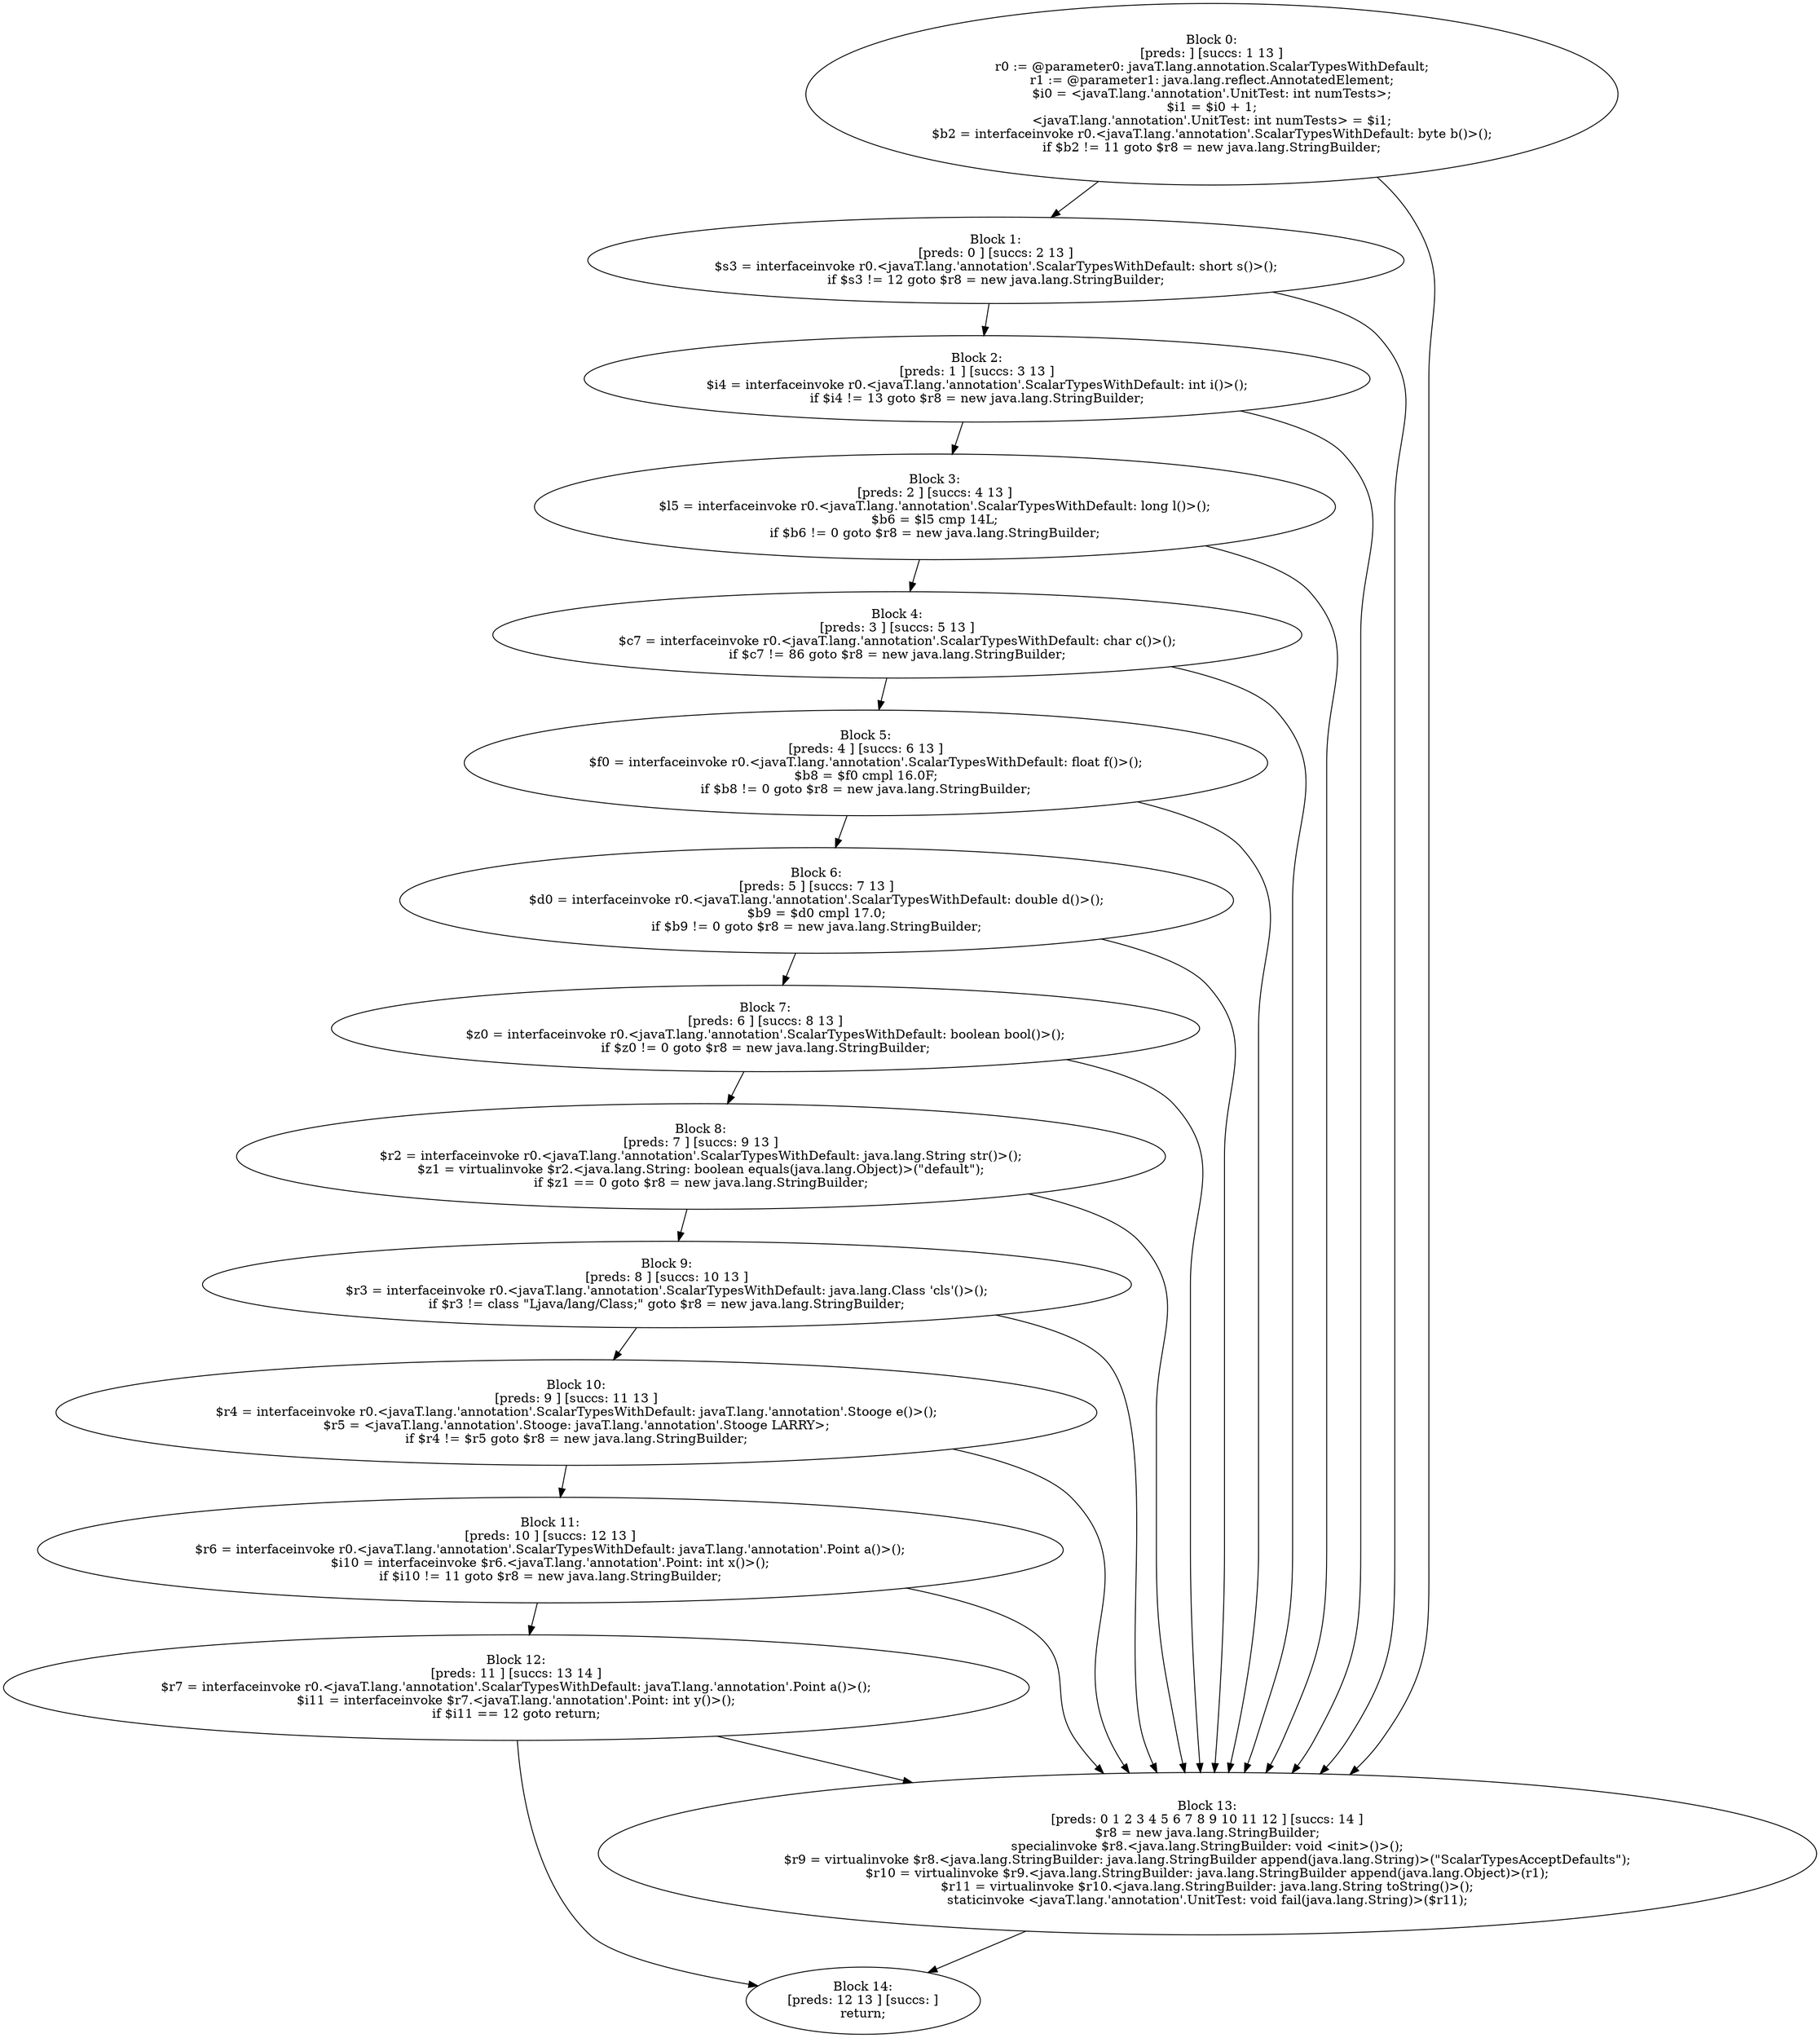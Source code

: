 digraph "unitGraph" {
    "Block 0:
[preds: ] [succs: 1 13 ]
r0 := @parameter0: javaT.lang.annotation.ScalarTypesWithDefault;
r1 := @parameter1: java.lang.reflect.AnnotatedElement;
$i0 = <javaT.lang.'annotation'.UnitTest: int numTests>;
$i1 = $i0 + 1;
<javaT.lang.'annotation'.UnitTest: int numTests> = $i1;
$b2 = interfaceinvoke r0.<javaT.lang.'annotation'.ScalarTypesWithDefault: byte b()>();
if $b2 != 11 goto $r8 = new java.lang.StringBuilder;
"
    "Block 1:
[preds: 0 ] [succs: 2 13 ]
$s3 = interfaceinvoke r0.<javaT.lang.'annotation'.ScalarTypesWithDefault: short s()>();
if $s3 != 12 goto $r8 = new java.lang.StringBuilder;
"
    "Block 2:
[preds: 1 ] [succs: 3 13 ]
$i4 = interfaceinvoke r0.<javaT.lang.'annotation'.ScalarTypesWithDefault: int i()>();
if $i4 != 13 goto $r8 = new java.lang.StringBuilder;
"
    "Block 3:
[preds: 2 ] [succs: 4 13 ]
$l5 = interfaceinvoke r0.<javaT.lang.'annotation'.ScalarTypesWithDefault: long l()>();
$b6 = $l5 cmp 14L;
if $b6 != 0 goto $r8 = new java.lang.StringBuilder;
"
    "Block 4:
[preds: 3 ] [succs: 5 13 ]
$c7 = interfaceinvoke r0.<javaT.lang.'annotation'.ScalarTypesWithDefault: char c()>();
if $c7 != 86 goto $r8 = new java.lang.StringBuilder;
"
    "Block 5:
[preds: 4 ] [succs: 6 13 ]
$f0 = interfaceinvoke r0.<javaT.lang.'annotation'.ScalarTypesWithDefault: float f()>();
$b8 = $f0 cmpl 16.0F;
if $b8 != 0 goto $r8 = new java.lang.StringBuilder;
"
    "Block 6:
[preds: 5 ] [succs: 7 13 ]
$d0 = interfaceinvoke r0.<javaT.lang.'annotation'.ScalarTypesWithDefault: double d()>();
$b9 = $d0 cmpl 17.0;
if $b9 != 0 goto $r8 = new java.lang.StringBuilder;
"
    "Block 7:
[preds: 6 ] [succs: 8 13 ]
$z0 = interfaceinvoke r0.<javaT.lang.'annotation'.ScalarTypesWithDefault: boolean bool()>();
if $z0 != 0 goto $r8 = new java.lang.StringBuilder;
"
    "Block 8:
[preds: 7 ] [succs: 9 13 ]
$r2 = interfaceinvoke r0.<javaT.lang.'annotation'.ScalarTypesWithDefault: java.lang.String str()>();
$z1 = virtualinvoke $r2.<java.lang.String: boolean equals(java.lang.Object)>(\"default\");
if $z1 == 0 goto $r8 = new java.lang.StringBuilder;
"
    "Block 9:
[preds: 8 ] [succs: 10 13 ]
$r3 = interfaceinvoke r0.<javaT.lang.'annotation'.ScalarTypesWithDefault: java.lang.Class 'cls'()>();
if $r3 != class \"Ljava/lang/Class;\" goto $r8 = new java.lang.StringBuilder;
"
    "Block 10:
[preds: 9 ] [succs: 11 13 ]
$r4 = interfaceinvoke r0.<javaT.lang.'annotation'.ScalarTypesWithDefault: javaT.lang.'annotation'.Stooge e()>();
$r5 = <javaT.lang.'annotation'.Stooge: javaT.lang.'annotation'.Stooge LARRY>;
if $r4 != $r5 goto $r8 = new java.lang.StringBuilder;
"
    "Block 11:
[preds: 10 ] [succs: 12 13 ]
$r6 = interfaceinvoke r0.<javaT.lang.'annotation'.ScalarTypesWithDefault: javaT.lang.'annotation'.Point a()>();
$i10 = interfaceinvoke $r6.<javaT.lang.'annotation'.Point: int x()>();
if $i10 != 11 goto $r8 = new java.lang.StringBuilder;
"
    "Block 12:
[preds: 11 ] [succs: 13 14 ]
$r7 = interfaceinvoke r0.<javaT.lang.'annotation'.ScalarTypesWithDefault: javaT.lang.'annotation'.Point a()>();
$i11 = interfaceinvoke $r7.<javaT.lang.'annotation'.Point: int y()>();
if $i11 == 12 goto return;
"
    "Block 13:
[preds: 0 1 2 3 4 5 6 7 8 9 10 11 12 ] [succs: 14 ]
$r8 = new java.lang.StringBuilder;
specialinvoke $r8.<java.lang.StringBuilder: void <init>()>();
$r9 = virtualinvoke $r8.<java.lang.StringBuilder: java.lang.StringBuilder append(java.lang.String)>(\"ScalarTypesAcceptDefaults\");
$r10 = virtualinvoke $r9.<java.lang.StringBuilder: java.lang.StringBuilder append(java.lang.Object)>(r1);
$r11 = virtualinvoke $r10.<java.lang.StringBuilder: java.lang.String toString()>();
staticinvoke <javaT.lang.'annotation'.UnitTest: void fail(java.lang.String)>($r11);
"
    "Block 14:
[preds: 12 13 ] [succs: ]
return;
"
    "Block 0:
[preds: ] [succs: 1 13 ]
r0 := @parameter0: javaT.lang.annotation.ScalarTypesWithDefault;
r1 := @parameter1: java.lang.reflect.AnnotatedElement;
$i0 = <javaT.lang.'annotation'.UnitTest: int numTests>;
$i1 = $i0 + 1;
<javaT.lang.'annotation'.UnitTest: int numTests> = $i1;
$b2 = interfaceinvoke r0.<javaT.lang.'annotation'.ScalarTypesWithDefault: byte b()>();
if $b2 != 11 goto $r8 = new java.lang.StringBuilder;
"->"Block 1:
[preds: 0 ] [succs: 2 13 ]
$s3 = interfaceinvoke r0.<javaT.lang.'annotation'.ScalarTypesWithDefault: short s()>();
if $s3 != 12 goto $r8 = new java.lang.StringBuilder;
";
    "Block 0:
[preds: ] [succs: 1 13 ]
r0 := @parameter0: javaT.lang.annotation.ScalarTypesWithDefault;
r1 := @parameter1: java.lang.reflect.AnnotatedElement;
$i0 = <javaT.lang.'annotation'.UnitTest: int numTests>;
$i1 = $i0 + 1;
<javaT.lang.'annotation'.UnitTest: int numTests> = $i1;
$b2 = interfaceinvoke r0.<javaT.lang.'annotation'.ScalarTypesWithDefault: byte b()>();
if $b2 != 11 goto $r8 = new java.lang.StringBuilder;
"->"Block 13:
[preds: 0 1 2 3 4 5 6 7 8 9 10 11 12 ] [succs: 14 ]
$r8 = new java.lang.StringBuilder;
specialinvoke $r8.<java.lang.StringBuilder: void <init>()>();
$r9 = virtualinvoke $r8.<java.lang.StringBuilder: java.lang.StringBuilder append(java.lang.String)>(\"ScalarTypesAcceptDefaults\");
$r10 = virtualinvoke $r9.<java.lang.StringBuilder: java.lang.StringBuilder append(java.lang.Object)>(r1);
$r11 = virtualinvoke $r10.<java.lang.StringBuilder: java.lang.String toString()>();
staticinvoke <javaT.lang.'annotation'.UnitTest: void fail(java.lang.String)>($r11);
";
    "Block 1:
[preds: 0 ] [succs: 2 13 ]
$s3 = interfaceinvoke r0.<javaT.lang.'annotation'.ScalarTypesWithDefault: short s()>();
if $s3 != 12 goto $r8 = new java.lang.StringBuilder;
"->"Block 2:
[preds: 1 ] [succs: 3 13 ]
$i4 = interfaceinvoke r0.<javaT.lang.'annotation'.ScalarTypesWithDefault: int i()>();
if $i4 != 13 goto $r8 = new java.lang.StringBuilder;
";
    "Block 1:
[preds: 0 ] [succs: 2 13 ]
$s3 = interfaceinvoke r0.<javaT.lang.'annotation'.ScalarTypesWithDefault: short s()>();
if $s3 != 12 goto $r8 = new java.lang.StringBuilder;
"->"Block 13:
[preds: 0 1 2 3 4 5 6 7 8 9 10 11 12 ] [succs: 14 ]
$r8 = new java.lang.StringBuilder;
specialinvoke $r8.<java.lang.StringBuilder: void <init>()>();
$r9 = virtualinvoke $r8.<java.lang.StringBuilder: java.lang.StringBuilder append(java.lang.String)>(\"ScalarTypesAcceptDefaults\");
$r10 = virtualinvoke $r9.<java.lang.StringBuilder: java.lang.StringBuilder append(java.lang.Object)>(r1);
$r11 = virtualinvoke $r10.<java.lang.StringBuilder: java.lang.String toString()>();
staticinvoke <javaT.lang.'annotation'.UnitTest: void fail(java.lang.String)>($r11);
";
    "Block 2:
[preds: 1 ] [succs: 3 13 ]
$i4 = interfaceinvoke r0.<javaT.lang.'annotation'.ScalarTypesWithDefault: int i()>();
if $i4 != 13 goto $r8 = new java.lang.StringBuilder;
"->"Block 3:
[preds: 2 ] [succs: 4 13 ]
$l5 = interfaceinvoke r0.<javaT.lang.'annotation'.ScalarTypesWithDefault: long l()>();
$b6 = $l5 cmp 14L;
if $b6 != 0 goto $r8 = new java.lang.StringBuilder;
";
    "Block 2:
[preds: 1 ] [succs: 3 13 ]
$i4 = interfaceinvoke r0.<javaT.lang.'annotation'.ScalarTypesWithDefault: int i()>();
if $i4 != 13 goto $r8 = new java.lang.StringBuilder;
"->"Block 13:
[preds: 0 1 2 3 4 5 6 7 8 9 10 11 12 ] [succs: 14 ]
$r8 = new java.lang.StringBuilder;
specialinvoke $r8.<java.lang.StringBuilder: void <init>()>();
$r9 = virtualinvoke $r8.<java.lang.StringBuilder: java.lang.StringBuilder append(java.lang.String)>(\"ScalarTypesAcceptDefaults\");
$r10 = virtualinvoke $r9.<java.lang.StringBuilder: java.lang.StringBuilder append(java.lang.Object)>(r1);
$r11 = virtualinvoke $r10.<java.lang.StringBuilder: java.lang.String toString()>();
staticinvoke <javaT.lang.'annotation'.UnitTest: void fail(java.lang.String)>($r11);
";
    "Block 3:
[preds: 2 ] [succs: 4 13 ]
$l5 = interfaceinvoke r0.<javaT.lang.'annotation'.ScalarTypesWithDefault: long l()>();
$b6 = $l5 cmp 14L;
if $b6 != 0 goto $r8 = new java.lang.StringBuilder;
"->"Block 4:
[preds: 3 ] [succs: 5 13 ]
$c7 = interfaceinvoke r0.<javaT.lang.'annotation'.ScalarTypesWithDefault: char c()>();
if $c7 != 86 goto $r8 = new java.lang.StringBuilder;
";
    "Block 3:
[preds: 2 ] [succs: 4 13 ]
$l5 = interfaceinvoke r0.<javaT.lang.'annotation'.ScalarTypesWithDefault: long l()>();
$b6 = $l5 cmp 14L;
if $b6 != 0 goto $r8 = new java.lang.StringBuilder;
"->"Block 13:
[preds: 0 1 2 3 4 5 6 7 8 9 10 11 12 ] [succs: 14 ]
$r8 = new java.lang.StringBuilder;
specialinvoke $r8.<java.lang.StringBuilder: void <init>()>();
$r9 = virtualinvoke $r8.<java.lang.StringBuilder: java.lang.StringBuilder append(java.lang.String)>(\"ScalarTypesAcceptDefaults\");
$r10 = virtualinvoke $r9.<java.lang.StringBuilder: java.lang.StringBuilder append(java.lang.Object)>(r1);
$r11 = virtualinvoke $r10.<java.lang.StringBuilder: java.lang.String toString()>();
staticinvoke <javaT.lang.'annotation'.UnitTest: void fail(java.lang.String)>($r11);
";
    "Block 4:
[preds: 3 ] [succs: 5 13 ]
$c7 = interfaceinvoke r0.<javaT.lang.'annotation'.ScalarTypesWithDefault: char c()>();
if $c7 != 86 goto $r8 = new java.lang.StringBuilder;
"->"Block 5:
[preds: 4 ] [succs: 6 13 ]
$f0 = interfaceinvoke r0.<javaT.lang.'annotation'.ScalarTypesWithDefault: float f()>();
$b8 = $f0 cmpl 16.0F;
if $b8 != 0 goto $r8 = new java.lang.StringBuilder;
";
    "Block 4:
[preds: 3 ] [succs: 5 13 ]
$c7 = interfaceinvoke r0.<javaT.lang.'annotation'.ScalarTypesWithDefault: char c()>();
if $c7 != 86 goto $r8 = new java.lang.StringBuilder;
"->"Block 13:
[preds: 0 1 2 3 4 5 6 7 8 9 10 11 12 ] [succs: 14 ]
$r8 = new java.lang.StringBuilder;
specialinvoke $r8.<java.lang.StringBuilder: void <init>()>();
$r9 = virtualinvoke $r8.<java.lang.StringBuilder: java.lang.StringBuilder append(java.lang.String)>(\"ScalarTypesAcceptDefaults\");
$r10 = virtualinvoke $r9.<java.lang.StringBuilder: java.lang.StringBuilder append(java.lang.Object)>(r1);
$r11 = virtualinvoke $r10.<java.lang.StringBuilder: java.lang.String toString()>();
staticinvoke <javaT.lang.'annotation'.UnitTest: void fail(java.lang.String)>($r11);
";
    "Block 5:
[preds: 4 ] [succs: 6 13 ]
$f0 = interfaceinvoke r0.<javaT.lang.'annotation'.ScalarTypesWithDefault: float f()>();
$b8 = $f0 cmpl 16.0F;
if $b8 != 0 goto $r8 = new java.lang.StringBuilder;
"->"Block 6:
[preds: 5 ] [succs: 7 13 ]
$d0 = interfaceinvoke r0.<javaT.lang.'annotation'.ScalarTypesWithDefault: double d()>();
$b9 = $d0 cmpl 17.0;
if $b9 != 0 goto $r8 = new java.lang.StringBuilder;
";
    "Block 5:
[preds: 4 ] [succs: 6 13 ]
$f0 = interfaceinvoke r0.<javaT.lang.'annotation'.ScalarTypesWithDefault: float f()>();
$b8 = $f0 cmpl 16.0F;
if $b8 != 0 goto $r8 = new java.lang.StringBuilder;
"->"Block 13:
[preds: 0 1 2 3 4 5 6 7 8 9 10 11 12 ] [succs: 14 ]
$r8 = new java.lang.StringBuilder;
specialinvoke $r8.<java.lang.StringBuilder: void <init>()>();
$r9 = virtualinvoke $r8.<java.lang.StringBuilder: java.lang.StringBuilder append(java.lang.String)>(\"ScalarTypesAcceptDefaults\");
$r10 = virtualinvoke $r9.<java.lang.StringBuilder: java.lang.StringBuilder append(java.lang.Object)>(r1);
$r11 = virtualinvoke $r10.<java.lang.StringBuilder: java.lang.String toString()>();
staticinvoke <javaT.lang.'annotation'.UnitTest: void fail(java.lang.String)>($r11);
";
    "Block 6:
[preds: 5 ] [succs: 7 13 ]
$d0 = interfaceinvoke r0.<javaT.lang.'annotation'.ScalarTypesWithDefault: double d()>();
$b9 = $d0 cmpl 17.0;
if $b9 != 0 goto $r8 = new java.lang.StringBuilder;
"->"Block 7:
[preds: 6 ] [succs: 8 13 ]
$z0 = interfaceinvoke r0.<javaT.lang.'annotation'.ScalarTypesWithDefault: boolean bool()>();
if $z0 != 0 goto $r8 = new java.lang.StringBuilder;
";
    "Block 6:
[preds: 5 ] [succs: 7 13 ]
$d0 = interfaceinvoke r0.<javaT.lang.'annotation'.ScalarTypesWithDefault: double d()>();
$b9 = $d0 cmpl 17.0;
if $b9 != 0 goto $r8 = new java.lang.StringBuilder;
"->"Block 13:
[preds: 0 1 2 3 4 5 6 7 8 9 10 11 12 ] [succs: 14 ]
$r8 = new java.lang.StringBuilder;
specialinvoke $r8.<java.lang.StringBuilder: void <init>()>();
$r9 = virtualinvoke $r8.<java.lang.StringBuilder: java.lang.StringBuilder append(java.lang.String)>(\"ScalarTypesAcceptDefaults\");
$r10 = virtualinvoke $r9.<java.lang.StringBuilder: java.lang.StringBuilder append(java.lang.Object)>(r1);
$r11 = virtualinvoke $r10.<java.lang.StringBuilder: java.lang.String toString()>();
staticinvoke <javaT.lang.'annotation'.UnitTest: void fail(java.lang.String)>($r11);
";
    "Block 7:
[preds: 6 ] [succs: 8 13 ]
$z0 = interfaceinvoke r0.<javaT.lang.'annotation'.ScalarTypesWithDefault: boolean bool()>();
if $z0 != 0 goto $r8 = new java.lang.StringBuilder;
"->"Block 8:
[preds: 7 ] [succs: 9 13 ]
$r2 = interfaceinvoke r0.<javaT.lang.'annotation'.ScalarTypesWithDefault: java.lang.String str()>();
$z1 = virtualinvoke $r2.<java.lang.String: boolean equals(java.lang.Object)>(\"default\");
if $z1 == 0 goto $r8 = new java.lang.StringBuilder;
";
    "Block 7:
[preds: 6 ] [succs: 8 13 ]
$z0 = interfaceinvoke r0.<javaT.lang.'annotation'.ScalarTypesWithDefault: boolean bool()>();
if $z0 != 0 goto $r8 = new java.lang.StringBuilder;
"->"Block 13:
[preds: 0 1 2 3 4 5 6 7 8 9 10 11 12 ] [succs: 14 ]
$r8 = new java.lang.StringBuilder;
specialinvoke $r8.<java.lang.StringBuilder: void <init>()>();
$r9 = virtualinvoke $r8.<java.lang.StringBuilder: java.lang.StringBuilder append(java.lang.String)>(\"ScalarTypesAcceptDefaults\");
$r10 = virtualinvoke $r9.<java.lang.StringBuilder: java.lang.StringBuilder append(java.lang.Object)>(r1);
$r11 = virtualinvoke $r10.<java.lang.StringBuilder: java.lang.String toString()>();
staticinvoke <javaT.lang.'annotation'.UnitTest: void fail(java.lang.String)>($r11);
";
    "Block 8:
[preds: 7 ] [succs: 9 13 ]
$r2 = interfaceinvoke r0.<javaT.lang.'annotation'.ScalarTypesWithDefault: java.lang.String str()>();
$z1 = virtualinvoke $r2.<java.lang.String: boolean equals(java.lang.Object)>(\"default\");
if $z1 == 0 goto $r8 = new java.lang.StringBuilder;
"->"Block 9:
[preds: 8 ] [succs: 10 13 ]
$r3 = interfaceinvoke r0.<javaT.lang.'annotation'.ScalarTypesWithDefault: java.lang.Class 'cls'()>();
if $r3 != class \"Ljava/lang/Class;\" goto $r8 = new java.lang.StringBuilder;
";
    "Block 8:
[preds: 7 ] [succs: 9 13 ]
$r2 = interfaceinvoke r0.<javaT.lang.'annotation'.ScalarTypesWithDefault: java.lang.String str()>();
$z1 = virtualinvoke $r2.<java.lang.String: boolean equals(java.lang.Object)>(\"default\");
if $z1 == 0 goto $r8 = new java.lang.StringBuilder;
"->"Block 13:
[preds: 0 1 2 3 4 5 6 7 8 9 10 11 12 ] [succs: 14 ]
$r8 = new java.lang.StringBuilder;
specialinvoke $r8.<java.lang.StringBuilder: void <init>()>();
$r9 = virtualinvoke $r8.<java.lang.StringBuilder: java.lang.StringBuilder append(java.lang.String)>(\"ScalarTypesAcceptDefaults\");
$r10 = virtualinvoke $r9.<java.lang.StringBuilder: java.lang.StringBuilder append(java.lang.Object)>(r1);
$r11 = virtualinvoke $r10.<java.lang.StringBuilder: java.lang.String toString()>();
staticinvoke <javaT.lang.'annotation'.UnitTest: void fail(java.lang.String)>($r11);
";
    "Block 9:
[preds: 8 ] [succs: 10 13 ]
$r3 = interfaceinvoke r0.<javaT.lang.'annotation'.ScalarTypesWithDefault: java.lang.Class 'cls'()>();
if $r3 != class \"Ljava/lang/Class;\" goto $r8 = new java.lang.StringBuilder;
"->"Block 10:
[preds: 9 ] [succs: 11 13 ]
$r4 = interfaceinvoke r0.<javaT.lang.'annotation'.ScalarTypesWithDefault: javaT.lang.'annotation'.Stooge e()>();
$r5 = <javaT.lang.'annotation'.Stooge: javaT.lang.'annotation'.Stooge LARRY>;
if $r4 != $r5 goto $r8 = new java.lang.StringBuilder;
";
    "Block 9:
[preds: 8 ] [succs: 10 13 ]
$r3 = interfaceinvoke r0.<javaT.lang.'annotation'.ScalarTypesWithDefault: java.lang.Class 'cls'()>();
if $r3 != class \"Ljava/lang/Class;\" goto $r8 = new java.lang.StringBuilder;
"->"Block 13:
[preds: 0 1 2 3 4 5 6 7 8 9 10 11 12 ] [succs: 14 ]
$r8 = new java.lang.StringBuilder;
specialinvoke $r8.<java.lang.StringBuilder: void <init>()>();
$r9 = virtualinvoke $r8.<java.lang.StringBuilder: java.lang.StringBuilder append(java.lang.String)>(\"ScalarTypesAcceptDefaults\");
$r10 = virtualinvoke $r9.<java.lang.StringBuilder: java.lang.StringBuilder append(java.lang.Object)>(r1);
$r11 = virtualinvoke $r10.<java.lang.StringBuilder: java.lang.String toString()>();
staticinvoke <javaT.lang.'annotation'.UnitTest: void fail(java.lang.String)>($r11);
";
    "Block 10:
[preds: 9 ] [succs: 11 13 ]
$r4 = interfaceinvoke r0.<javaT.lang.'annotation'.ScalarTypesWithDefault: javaT.lang.'annotation'.Stooge e()>();
$r5 = <javaT.lang.'annotation'.Stooge: javaT.lang.'annotation'.Stooge LARRY>;
if $r4 != $r5 goto $r8 = new java.lang.StringBuilder;
"->"Block 11:
[preds: 10 ] [succs: 12 13 ]
$r6 = interfaceinvoke r0.<javaT.lang.'annotation'.ScalarTypesWithDefault: javaT.lang.'annotation'.Point a()>();
$i10 = interfaceinvoke $r6.<javaT.lang.'annotation'.Point: int x()>();
if $i10 != 11 goto $r8 = new java.lang.StringBuilder;
";
    "Block 10:
[preds: 9 ] [succs: 11 13 ]
$r4 = interfaceinvoke r0.<javaT.lang.'annotation'.ScalarTypesWithDefault: javaT.lang.'annotation'.Stooge e()>();
$r5 = <javaT.lang.'annotation'.Stooge: javaT.lang.'annotation'.Stooge LARRY>;
if $r4 != $r5 goto $r8 = new java.lang.StringBuilder;
"->"Block 13:
[preds: 0 1 2 3 4 5 6 7 8 9 10 11 12 ] [succs: 14 ]
$r8 = new java.lang.StringBuilder;
specialinvoke $r8.<java.lang.StringBuilder: void <init>()>();
$r9 = virtualinvoke $r8.<java.lang.StringBuilder: java.lang.StringBuilder append(java.lang.String)>(\"ScalarTypesAcceptDefaults\");
$r10 = virtualinvoke $r9.<java.lang.StringBuilder: java.lang.StringBuilder append(java.lang.Object)>(r1);
$r11 = virtualinvoke $r10.<java.lang.StringBuilder: java.lang.String toString()>();
staticinvoke <javaT.lang.'annotation'.UnitTest: void fail(java.lang.String)>($r11);
";
    "Block 11:
[preds: 10 ] [succs: 12 13 ]
$r6 = interfaceinvoke r0.<javaT.lang.'annotation'.ScalarTypesWithDefault: javaT.lang.'annotation'.Point a()>();
$i10 = interfaceinvoke $r6.<javaT.lang.'annotation'.Point: int x()>();
if $i10 != 11 goto $r8 = new java.lang.StringBuilder;
"->"Block 12:
[preds: 11 ] [succs: 13 14 ]
$r7 = interfaceinvoke r0.<javaT.lang.'annotation'.ScalarTypesWithDefault: javaT.lang.'annotation'.Point a()>();
$i11 = interfaceinvoke $r7.<javaT.lang.'annotation'.Point: int y()>();
if $i11 == 12 goto return;
";
    "Block 11:
[preds: 10 ] [succs: 12 13 ]
$r6 = interfaceinvoke r0.<javaT.lang.'annotation'.ScalarTypesWithDefault: javaT.lang.'annotation'.Point a()>();
$i10 = interfaceinvoke $r6.<javaT.lang.'annotation'.Point: int x()>();
if $i10 != 11 goto $r8 = new java.lang.StringBuilder;
"->"Block 13:
[preds: 0 1 2 3 4 5 6 7 8 9 10 11 12 ] [succs: 14 ]
$r8 = new java.lang.StringBuilder;
specialinvoke $r8.<java.lang.StringBuilder: void <init>()>();
$r9 = virtualinvoke $r8.<java.lang.StringBuilder: java.lang.StringBuilder append(java.lang.String)>(\"ScalarTypesAcceptDefaults\");
$r10 = virtualinvoke $r9.<java.lang.StringBuilder: java.lang.StringBuilder append(java.lang.Object)>(r1);
$r11 = virtualinvoke $r10.<java.lang.StringBuilder: java.lang.String toString()>();
staticinvoke <javaT.lang.'annotation'.UnitTest: void fail(java.lang.String)>($r11);
";
    "Block 12:
[preds: 11 ] [succs: 13 14 ]
$r7 = interfaceinvoke r0.<javaT.lang.'annotation'.ScalarTypesWithDefault: javaT.lang.'annotation'.Point a()>();
$i11 = interfaceinvoke $r7.<javaT.lang.'annotation'.Point: int y()>();
if $i11 == 12 goto return;
"->"Block 13:
[preds: 0 1 2 3 4 5 6 7 8 9 10 11 12 ] [succs: 14 ]
$r8 = new java.lang.StringBuilder;
specialinvoke $r8.<java.lang.StringBuilder: void <init>()>();
$r9 = virtualinvoke $r8.<java.lang.StringBuilder: java.lang.StringBuilder append(java.lang.String)>(\"ScalarTypesAcceptDefaults\");
$r10 = virtualinvoke $r9.<java.lang.StringBuilder: java.lang.StringBuilder append(java.lang.Object)>(r1);
$r11 = virtualinvoke $r10.<java.lang.StringBuilder: java.lang.String toString()>();
staticinvoke <javaT.lang.'annotation'.UnitTest: void fail(java.lang.String)>($r11);
";
    "Block 12:
[preds: 11 ] [succs: 13 14 ]
$r7 = interfaceinvoke r0.<javaT.lang.'annotation'.ScalarTypesWithDefault: javaT.lang.'annotation'.Point a()>();
$i11 = interfaceinvoke $r7.<javaT.lang.'annotation'.Point: int y()>();
if $i11 == 12 goto return;
"->"Block 14:
[preds: 12 13 ] [succs: ]
return;
";
    "Block 13:
[preds: 0 1 2 3 4 5 6 7 8 9 10 11 12 ] [succs: 14 ]
$r8 = new java.lang.StringBuilder;
specialinvoke $r8.<java.lang.StringBuilder: void <init>()>();
$r9 = virtualinvoke $r8.<java.lang.StringBuilder: java.lang.StringBuilder append(java.lang.String)>(\"ScalarTypesAcceptDefaults\");
$r10 = virtualinvoke $r9.<java.lang.StringBuilder: java.lang.StringBuilder append(java.lang.Object)>(r1);
$r11 = virtualinvoke $r10.<java.lang.StringBuilder: java.lang.String toString()>();
staticinvoke <javaT.lang.'annotation'.UnitTest: void fail(java.lang.String)>($r11);
"->"Block 14:
[preds: 12 13 ] [succs: ]
return;
";
}
